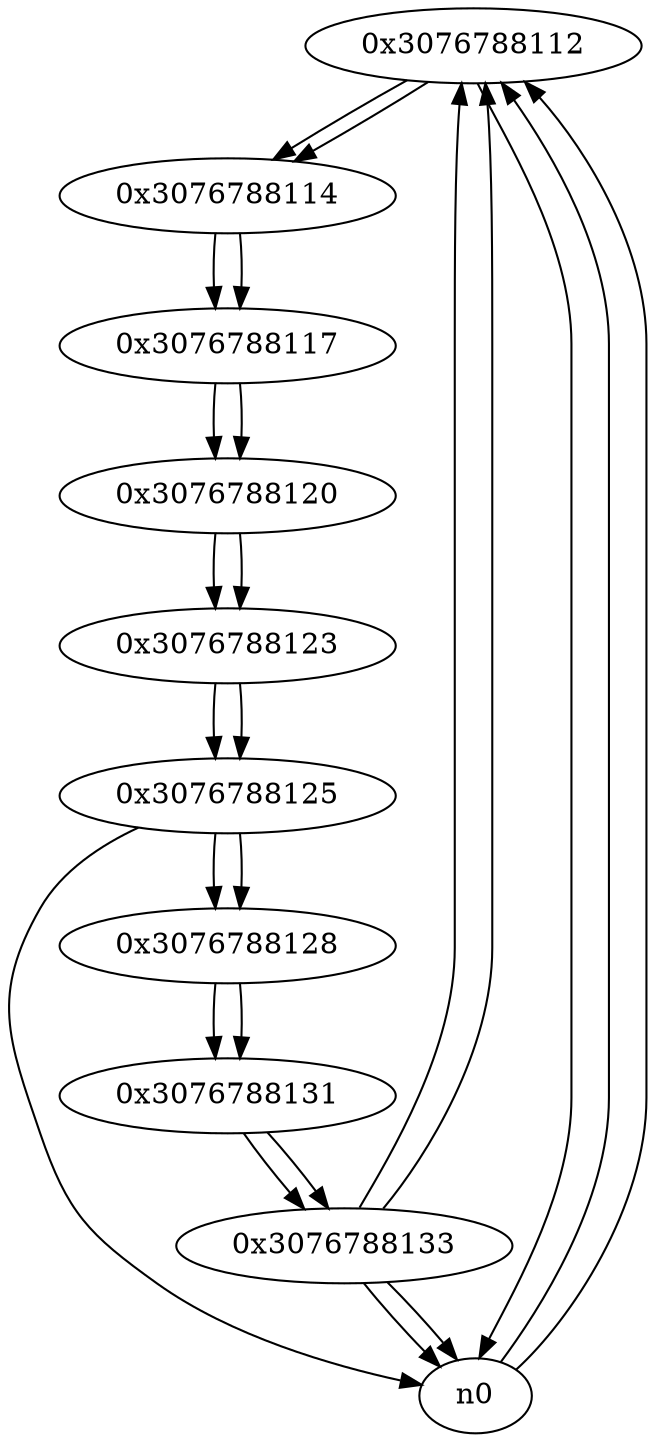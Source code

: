 digraph G{
/* nodes */
  n1 [label="0x3076788112"]
  n2 [label="0x3076788114"]
  n3 [label="0x3076788117"]
  n4 [label="0x3076788120"]
  n5 [label="0x3076788123"]
  n6 [label="0x3076788125"]
  n7 [label="0x3076788128"]
  n8 [label="0x3076788131"]
  n9 [label="0x3076788133"]
/* edges */
n1 -> n2;
n1 -> n0;
n0 -> n1;
n9 -> n1;
n0 -> n1;
n2 -> n3;
n1 -> n2;
n3 -> n4;
n2 -> n3;
n4 -> n5;
n3 -> n4;
n5 -> n6;
n4 -> n5;
n6 -> n7;
n6 -> n0;
n5 -> n6;
n7 -> n8;
n6 -> n7;
n8 -> n9;
n7 -> n8;
n9 -> n0;
n9 -> n1;
n9 -> n0;
n8 -> n9;
}
